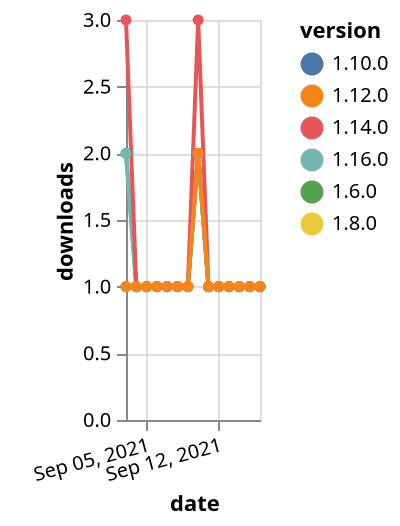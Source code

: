 {"$schema": "https://vega.github.io/schema/vega-lite/v5.json", "description": "A simple bar chart with embedded data.", "data": {"values": [{"date": "2021-09-03", "total": 220, "delta": 2, "version": "1.6.0"}, {"date": "2021-09-04", "total": 221, "delta": 1, "version": "1.6.0"}, {"date": "2021-09-05", "total": 222, "delta": 1, "version": "1.6.0"}, {"date": "2021-09-06", "total": 223, "delta": 1, "version": "1.6.0"}, {"date": "2021-09-07", "total": 224, "delta": 1, "version": "1.6.0"}, {"date": "2021-09-08", "total": 225, "delta": 1, "version": "1.6.0"}, {"date": "2021-09-09", "total": 226, "delta": 1, "version": "1.6.0"}, {"date": "2021-09-10", "total": 228, "delta": 2, "version": "1.6.0"}, {"date": "2021-09-11", "total": 229, "delta": 1, "version": "1.6.0"}, {"date": "2021-09-12", "total": 230, "delta": 1, "version": "1.6.0"}, {"date": "2021-09-13", "total": 231, "delta": 1, "version": "1.6.0"}, {"date": "2021-09-14", "total": 232, "delta": 1, "version": "1.6.0"}, {"date": "2021-09-15", "total": 233, "delta": 1, "version": "1.6.0"}, {"date": "2021-09-16", "total": 234, "delta": 1, "version": "1.6.0"}, {"date": "2021-09-03", "total": 179, "delta": 1, "version": "1.8.0"}, {"date": "2021-09-04", "total": 180, "delta": 1, "version": "1.8.0"}, {"date": "2021-09-05", "total": 181, "delta": 1, "version": "1.8.0"}, {"date": "2021-09-06", "total": 182, "delta": 1, "version": "1.8.0"}, {"date": "2021-09-07", "total": 183, "delta": 1, "version": "1.8.0"}, {"date": "2021-09-08", "total": 184, "delta": 1, "version": "1.8.0"}, {"date": "2021-09-09", "total": 185, "delta": 1, "version": "1.8.0"}, {"date": "2021-09-10", "total": 187, "delta": 2, "version": "1.8.0"}, {"date": "2021-09-11", "total": 188, "delta": 1, "version": "1.8.0"}, {"date": "2021-09-12", "total": 189, "delta": 1, "version": "1.8.0"}, {"date": "2021-09-13", "total": 190, "delta": 1, "version": "1.8.0"}, {"date": "2021-09-14", "total": 191, "delta": 1, "version": "1.8.0"}, {"date": "2021-09-15", "total": 192, "delta": 1, "version": "1.8.0"}, {"date": "2021-09-16", "total": 193, "delta": 1, "version": "1.8.0"}, {"date": "2021-09-03", "total": 170, "delta": 1, "version": "1.10.0"}, {"date": "2021-09-04", "total": 171, "delta": 1, "version": "1.10.0"}, {"date": "2021-09-05", "total": 172, "delta": 1, "version": "1.10.0"}, {"date": "2021-09-06", "total": 173, "delta": 1, "version": "1.10.0"}, {"date": "2021-09-07", "total": 174, "delta": 1, "version": "1.10.0"}, {"date": "2021-09-08", "total": 175, "delta": 1, "version": "1.10.0"}, {"date": "2021-09-09", "total": 176, "delta": 1, "version": "1.10.0"}, {"date": "2021-09-10", "total": 178, "delta": 2, "version": "1.10.0"}, {"date": "2021-09-11", "total": 179, "delta": 1, "version": "1.10.0"}, {"date": "2021-09-12", "total": 180, "delta": 1, "version": "1.10.0"}, {"date": "2021-09-13", "total": 181, "delta": 1, "version": "1.10.0"}, {"date": "2021-09-14", "total": 182, "delta": 1, "version": "1.10.0"}, {"date": "2021-09-15", "total": 183, "delta": 1, "version": "1.10.0"}, {"date": "2021-09-16", "total": 184, "delta": 1, "version": "1.10.0"}, {"date": "2021-09-03", "total": 113, "delta": 2, "version": "1.16.0"}, {"date": "2021-09-04", "total": 114, "delta": 1, "version": "1.16.0"}, {"date": "2021-09-05", "total": 115, "delta": 1, "version": "1.16.0"}, {"date": "2021-09-06", "total": 116, "delta": 1, "version": "1.16.0"}, {"date": "2021-09-07", "total": 117, "delta": 1, "version": "1.16.0"}, {"date": "2021-09-08", "total": 118, "delta": 1, "version": "1.16.0"}, {"date": "2021-09-09", "total": 119, "delta": 1, "version": "1.16.0"}, {"date": "2021-09-10", "total": 121, "delta": 2, "version": "1.16.0"}, {"date": "2021-09-11", "total": 122, "delta": 1, "version": "1.16.0"}, {"date": "2021-09-12", "total": 123, "delta": 1, "version": "1.16.0"}, {"date": "2021-09-13", "total": 124, "delta": 1, "version": "1.16.0"}, {"date": "2021-09-14", "total": 125, "delta": 1, "version": "1.16.0"}, {"date": "2021-09-15", "total": 126, "delta": 1, "version": "1.16.0"}, {"date": "2021-09-16", "total": 127, "delta": 1, "version": "1.16.0"}, {"date": "2021-09-03", "total": 169, "delta": 3, "version": "1.14.0"}, {"date": "2021-09-04", "total": 170, "delta": 1, "version": "1.14.0"}, {"date": "2021-09-05", "total": 171, "delta": 1, "version": "1.14.0"}, {"date": "2021-09-06", "total": 172, "delta": 1, "version": "1.14.0"}, {"date": "2021-09-07", "total": 173, "delta": 1, "version": "1.14.0"}, {"date": "2021-09-08", "total": 174, "delta": 1, "version": "1.14.0"}, {"date": "2021-09-09", "total": 175, "delta": 1, "version": "1.14.0"}, {"date": "2021-09-10", "total": 178, "delta": 3, "version": "1.14.0"}, {"date": "2021-09-11", "total": 179, "delta": 1, "version": "1.14.0"}, {"date": "2021-09-12", "total": 180, "delta": 1, "version": "1.14.0"}, {"date": "2021-09-13", "total": 181, "delta": 1, "version": "1.14.0"}, {"date": "2021-09-14", "total": 182, "delta": 1, "version": "1.14.0"}, {"date": "2021-09-15", "total": 183, "delta": 1, "version": "1.14.0"}, {"date": "2021-09-16", "total": 184, "delta": 1, "version": "1.14.0"}, {"date": "2021-09-03", "total": 149, "delta": 1, "version": "1.12.0"}, {"date": "2021-09-04", "total": 150, "delta": 1, "version": "1.12.0"}, {"date": "2021-09-05", "total": 151, "delta": 1, "version": "1.12.0"}, {"date": "2021-09-06", "total": 152, "delta": 1, "version": "1.12.0"}, {"date": "2021-09-07", "total": 153, "delta": 1, "version": "1.12.0"}, {"date": "2021-09-08", "total": 154, "delta": 1, "version": "1.12.0"}, {"date": "2021-09-09", "total": 155, "delta": 1, "version": "1.12.0"}, {"date": "2021-09-10", "total": 157, "delta": 2, "version": "1.12.0"}, {"date": "2021-09-11", "total": 158, "delta": 1, "version": "1.12.0"}, {"date": "2021-09-12", "total": 159, "delta": 1, "version": "1.12.0"}, {"date": "2021-09-13", "total": 160, "delta": 1, "version": "1.12.0"}, {"date": "2021-09-14", "total": 161, "delta": 1, "version": "1.12.0"}, {"date": "2021-09-15", "total": 162, "delta": 1, "version": "1.12.0"}, {"date": "2021-09-16", "total": 163, "delta": 1, "version": "1.12.0"}]}, "width": "container", "mark": {"type": "line", "point": {"filled": true}}, "encoding": {"x": {"field": "date", "type": "temporal", "timeUnit": "yearmonthdate", "title": "date", "axis": {"labelAngle": -15}}, "y": {"field": "delta", "type": "quantitative", "title": "downloads"}, "color": {"field": "version", "type": "nominal"}, "tooltip": {"field": "delta"}}}
